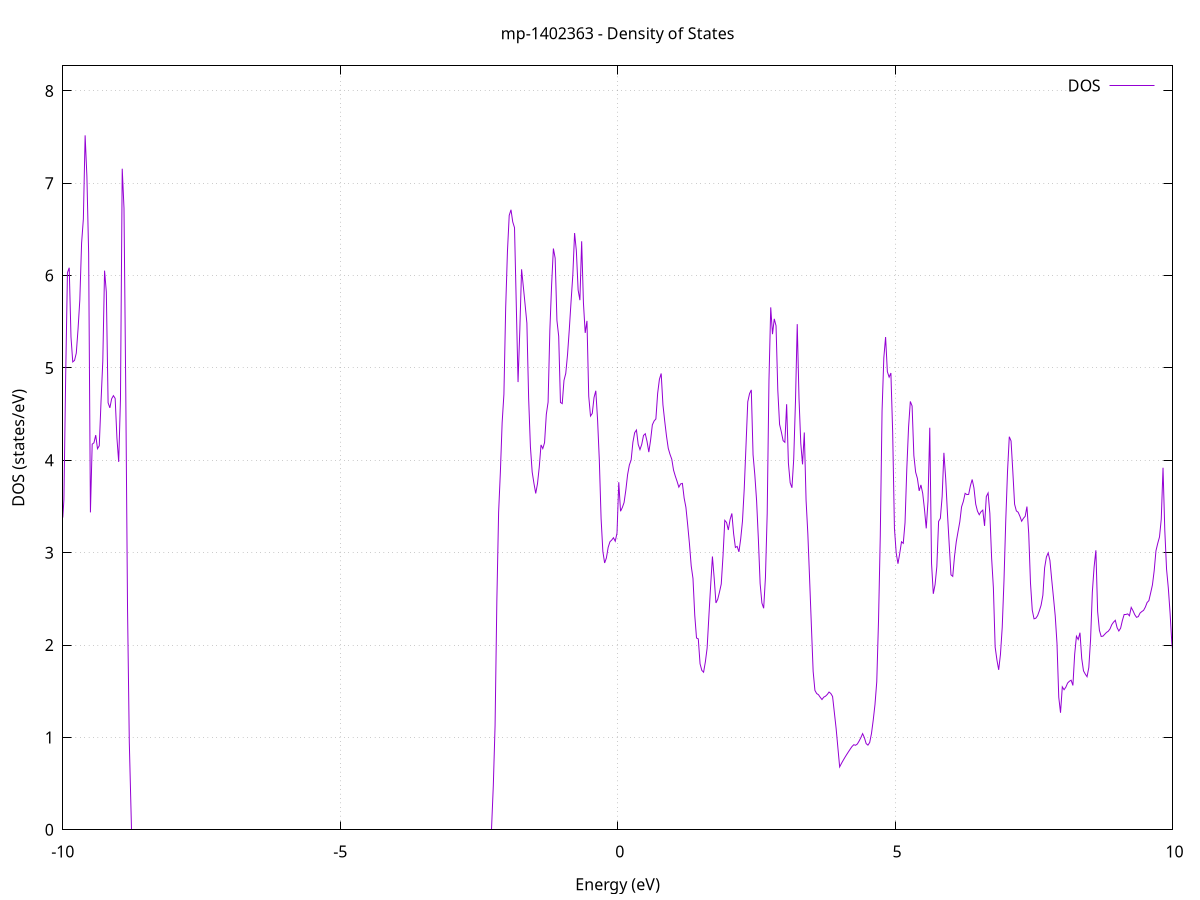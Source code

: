 set title 'mp-1402363 - Density of States'
set xlabel 'Energy (eV)'
set ylabel 'DOS (states/eV)'
set grid
set xrange [-10:10]
set yrange [0:8.271]
set xzeroaxis lt -1
set terminal png size 800,600
set output 'mp-1402363_dos_gnuplot.png'
plot '-' using 1:2 with lines title 'DOS'
-35.616600 0.000000
-35.584800 0.000000
-35.552900 0.000000
-35.521100 0.000000
-35.489200 0.000000
-35.457400 0.000000
-35.425500 0.000000
-35.393700 0.000000
-35.361800 0.000000
-35.330000 0.000000
-35.298100 0.000000
-35.266300 0.000000
-35.234400 0.000000
-35.202600 0.000000
-35.170700 0.000000
-35.138900 0.000000
-35.107000 0.000000
-35.075200 0.000000
-35.043400 0.000000
-35.011500 0.000000
-34.979700 0.000000
-34.947800 0.000000
-34.916000 0.000000
-34.884100 0.000000
-34.852300 0.000000
-34.820400 0.000000
-34.788600 0.000000
-34.756700 0.000000
-34.724900 0.000000
-34.693000 0.000000
-34.661200 0.000000
-34.629300 0.000000
-34.597500 0.000000
-34.565600 0.000000
-34.533800 0.000000
-34.502000 0.000000
-34.470100 0.000000
-34.438300 0.000000
-34.406400 0.000000
-34.374600 0.000000
-34.342700 0.000000
-34.310900 0.000000
-34.279000 0.000000
-34.247200 0.000000
-34.215300 0.000000
-34.183500 0.000000
-34.151600 0.000000
-34.119800 0.000000
-34.087900 0.000000
-34.056100 0.000000
-34.024200 0.000000
-33.992400 0.000000
-33.960600 0.000000
-33.928700 0.000000
-33.896900 0.000000
-33.865000 0.000000
-33.833200 0.000000
-33.801300 0.000000
-33.769500 0.000000
-33.737600 0.000000
-33.705800 0.000000
-33.673900 0.000000
-33.642100 0.000000
-33.610200 0.000000
-33.578400 0.000000
-33.546500 0.000000
-33.514700 0.000000
-33.482800 0.000000
-33.451000 0.000000
-33.419200 0.000000
-33.387300 0.000000
-33.355500 0.000000
-33.323600 0.000000
-33.291800 0.000000
-33.259900 0.000000
-33.228100 0.000000
-33.196200 0.000000
-33.164400 0.000000
-33.132500 0.000000
-33.100700 0.000000
-33.068800 0.000000
-33.037000 0.000000
-33.005100 0.000000
-32.973300 0.000000
-32.941400 0.000000
-32.909600 0.000000
-32.877800 0.000000
-32.845900 0.000000
-32.814100 0.000000
-32.782200 0.000000
-32.750400 0.000000
-32.718500 3.573900
-32.686700 19.309100
-32.654800 27.994000
-32.623000 12.556100
-32.591100 0.000000
-32.559300 0.000000
-32.527400 0.000000
-32.495600 0.000000
-32.463700 0.000000
-32.431900 0.000000
-32.400000 0.000000
-32.368200 0.000000
-32.336400 34.182800
-32.304500 26.622400
-32.272700 29.501100
-32.240800 55.774100
-32.209000 36.167200
-32.177100 47.440100
-32.145300 75.951700
-32.113400 0.207600
-32.081600 0.000000
-32.049700 0.000000
-32.017900 0.000000
-31.986000 0.000000
-31.954200 0.000000
-31.922300 0.000000
-31.890500 0.000000
-31.858600 0.000000
-31.826800 0.000000
-31.795000 0.000000
-31.763100 0.000000
-31.731300 0.000000
-31.699400 0.000000
-31.667600 0.000000
-31.635700 0.000000
-31.603900 0.000000
-31.572000 0.000000
-31.540200 0.000000
-31.508300 0.000000
-31.476500 0.000000
-31.444600 0.000000
-31.412800 0.000000
-31.380900 0.000000
-31.349100 0.000000
-31.317200 0.000000
-31.285400 0.000000
-31.253600 0.000000
-31.221700 0.000000
-31.189900 0.000000
-31.158000 0.000000
-31.126200 0.000000
-31.094300 0.000000
-31.062500 0.000000
-31.030600 0.000000
-30.998800 0.000000
-30.966900 0.000000
-30.935100 0.000000
-30.903200 0.000000
-30.871400 0.000000
-30.839500 0.000000
-30.807700 0.000000
-30.775800 0.000000
-30.744000 0.000000
-30.712200 0.000000
-30.680300 0.000000
-30.648500 0.000000
-30.616600 0.000000
-30.584800 0.000000
-30.552900 0.000000
-30.521100 0.000000
-30.489200 0.000000
-30.457400 0.000000
-30.425500 0.000000
-30.393700 0.000000
-30.361800 0.000000
-30.330000 0.000000
-30.298100 0.000000
-30.266300 0.000000
-30.234400 0.000000
-30.202600 0.000000
-30.170800 0.000000
-30.138900 0.000000
-30.107100 0.000000
-30.075200 0.000000
-30.043400 0.000000
-30.011500 0.000000
-29.979700 0.000000
-29.947800 0.000000
-29.916000 0.000000
-29.884100 0.000000
-29.852300 0.000000
-29.820400 0.000000
-29.788600 0.000000
-29.756700 0.000000
-29.724900 0.000000
-29.693000 0.000000
-29.661200 0.000000
-29.629400 0.000000
-29.597500 0.000000
-29.565700 0.000000
-29.533800 0.000000
-29.502000 0.000000
-29.470100 0.000000
-29.438300 0.000000
-29.406400 0.000000
-29.374600 0.000000
-29.342700 0.000000
-29.310900 0.000000
-29.279000 0.000000
-29.247200 0.000000
-29.215300 0.000000
-29.183500 0.000000
-29.151600 0.000000
-29.119800 0.000000
-29.088000 0.000000
-29.056100 0.000000
-29.024300 0.000000
-28.992400 0.000000
-28.960600 0.000000
-28.928700 0.000000
-28.896900 0.000000
-28.865000 0.000000
-28.833200 0.000000
-28.801300 0.000000
-28.769500 0.000000
-28.737600 0.000000
-28.705800 0.000000
-28.673900 0.000000
-28.642100 0.000000
-28.610200 0.000000
-28.578400 0.000000
-28.546600 0.000000
-28.514700 0.000000
-28.482900 0.000000
-28.451000 0.000000
-28.419200 0.000000
-28.387300 0.000000
-28.355500 0.000000
-28.323600 0.000000
-28.291800 0.000000
-28.259900 0.000000
-28.228100 0.000000
-28.196200 0.000000
-28.164400 0.000000
-28.132500 0.000000
-28.100700 0.000000
-28.068800 0.000000
-28.037000 0.000000
-28.005200 0.000000
-27.973300 0.000000
-27.941500 0.000000
-27.909600 0.000000
-27.877800 0.000000
-27.845900 0.000000
-27.814100 0.000000
-27.782200 0.000000
-27.750400 0.000000
-27.718500 0.000000
-27.686700 0.000000
-27.654800 0.000000
-27.623000 0.000000
-27.591100 0.000000
-27.559300 0.000000
-27.527400 0.000000
-27.495600 0.000000
-27.463800 0.000000
-27.431900 0.000000
-27.400100 0.000000
-27.368200 0.000000
-27.336400 0.000000
-27.304500 0.000000
-27.272700 0.000000
-27.240800 0.000000
-27.209000 0.000000
-27.177100 0.000000
-27.145300 0.000000
-27.113400 0.000000
-27.081600 0.000000
-27.049700 0.000000
-27.017900 0.000000
-26.986000 0.000000
-26.954200 0.000000
-26.922400 0.000000
-26.890500 0.000000
-26.858700 0.000000
-26.826800 0.000000
-26.795000 0.000000
-26.763100 0.000000
-26.731300 0.000000
-26.699400 0.000000
-26.667600 0.000000
-26.635700 0.000000
-26.603900 0.000000
-26.572000 0.000000
-26.540200 0.000000
-26.508300 0.000000
-26.476500 0.000000
-26.444600 0.000000
-26.412800 0.000000
-26.381000 0.000000
-26.349100 0.000000
-26.317300 0.000000
-26.285400 0.000000
-26.253600 0.000000
-26.221700 0.000000
-26.189900 0.000000
-26.158000 0.000000
-26.126200 0.000000
-26.094300 0.000000
-26.062500 0.000000
-26.030600 0.000000
-25.998800 0.000000
-25.966900 0.000000
-25.935100 0.000000
-25.903200 0.000000
-25.871400 0.000000
-25.839600 0.000000
-25.807700 0.000000
-25.775900 0.000000
-25.744000 0.000000
-25.712200 0.000000
-25.680300 0.000000
-25.648500 0.000000
-25.616600 0.000000
-25.584800 0.000000
-25.552900 0.000000
-25.521100 0.000000
-25.489200 0.000000
-25.457400 0.000000
-25.425500 0.000000
-25.393700 0.000000
-25.361800 0.000000
-25.330000 0.000000
-25.298100 0.000000
-25.266300 0.000000
-25.234500 0.000000
-25.202600 0.000000
-25.170800 0.000000
-25.138900 0.000000
-25.107100 0.000000
-25.075200 0.000000
-25.043400 0.000000
-25.011500 0.000000
-24.979700 0.000000
-24.947800 0.000000
-24.916000 0.000000
-24.884100 0.000000
-24.852300 0.000000
-24.820400 0.000000
-24.788600 0.000000
-24.756700 0.000000
-24.724900 0.000000
-24.693100 0.000000
-24.661200 0.000000
-24.629400 0.000000
-24.597500 0.000000
-24.565700 0.000000
-24.533800 0.000000
-24.502000 0.000000
-24.470100 0.000000
-24.438300 0.000000
-24.406400 0.000000
-24.374600 0.000000
-24.342700 0.000000
-24.310900 0.000000
-24.279000 0.000000
-24.247200 0.000000
-24.215300 0.000000
-24.183500 0.000000
-24.151700 0.000000
-24.119800 0.000000
-24.088000 0.000000
-24.056100 0.000000
-24.024300 0.000000
-23.992400 0.000000
-23.960600 0.000000
-23.928700 0.000000
-23.896900 0.000000
-23.865000 0.000000
-23.833200 0.000000
-23.801300 0.000000
-23.769500 0.000000
-23.737600 0.000000
-23.705800 0.000000
-23.673900 0.000000
-23.642100 0.000000
-23.610300 0.000000
-23.578400 0.000000
-23.546600 0.000000
-23.514700 0.000000
-23.482900 0.000000
-23.451000 0.000000
-23.419200 0.000000
-23.387300 0.000000
-23.355500 0.000000
-23.323600 0.000000
-23.291800 0.000000
-23.259900 0.000000
-23.228100 0.000000
-23.196200 0.000000
-23.164400 0.000000
-23.132500 0.000000
-23.100700 0.000000
-23.068900 0.000000
-23.037000 0.000000
-23.005200 0.000000
-22.973300 0.000000
-22.941500 0.000000
-22.909600 0.000000
-22.877800 0.000000
-22.845900 0.000000
-22.814100 0.000000
-22.782200 0.000000
-22.750400 0.000000
-22.718500 0.000000
-22.686700 0.000000
-22.654800 0.000000
-22.623000 0.000000
-22.591100 0.000000
-22.559300 0.000000
-22.527500 0.000000
-22.495600 0.000000
-22.463800 0.000000
-22.431900 0.000000
-22.400100 0.000000
-22.368200 0.000000
-22.336400 0.000000
-22.304500 0.000000
-22.272700 0.000000
-22.240800 0.000000
-22.209000 0.000000
-22.177100 0.000000
-22.145300 0.000000
-22.113400 0.000000
-22.081600 0.000000
-22.049700 0.000000
-22.017900 0.000000
-21.986100 0.000000
-21.954200 0.000000
-21.922400 0.000000
-21.890500 0.000000
-21.858700 0.000000
-21.826800 0.000000
-21.795000 0.000000
-21.763100 0.000000
-21.731300 0.000000
-21.699400 0.000000
-21.667600 0.000000
-21.635700 0.000000
-21.603900 0.000000
-21.572000 0.000000
-21.540200 0.000000
-21.508300 0.000000
-21.476500 0.000000
-21.444700 0.000000
-21.412800 0.000000
-21.381000 0.000000
-21.349100 0.000000
-21.317300 0.000000
-21.285400 0.000000
-21.253600 0.000000
-21.221700 0.000000
-21.189900 0.000000
-21.158000 0.000000
-21.126200 0.000000
-21.094300 0.000000
-21.062500 0.000000
-21.030600 0.000000
-20.998800 0.000000
-20.966900 0.000000
-20.935100 0.000000
-20.903300 0.000000
-20.871400 0.000000
-20.839600 0.000000
-20.807700 0.000000
-20.775900 0.000000
-20.744000 0.000000
-20.712200 0.000000
-20.680300 0.000000
-20.648500 0.000000
-20.616600 0.000000
-20.584800 0.000000
-20.552900 0.000000
-20.521100 0.000000
-20.489200 0.000000
-20.457400 0.000000
-20.425500 0.000000
-20.393700 0.000000
-20.361900 0.000000
-20.330000 0.000000
-20.298200 0.000000
-20.266300 0.000000
-20.234500 0.000000
-20.202600 0.000000
-20.170800 0.000000
-20.138900 0.000000
-20.107100 0.000000
-20.075200 0.000000
-20.043400 0.000000
-20.011500 0.000000
-19.979700 0.000000
-19.947800 0.000000
-19.916000 0.000000
-19.884100 0.000000
-19.852300 0.000000
-19.820500 0.000000
-19.788600 0.000000
-19.756800 0.000000
-19.724900 0.000000
-19.693100 0.000000
-19.661200 0.000000
-19.629400 0.000000
-19.597500 0.000000
-19.565700 0.000000
-19.533800 0.000000
-19.502000 0.000000
-19.470100 0.000000
-19.438300 0.000000
-19.406400 0.000000
-19.374600 0.000000
-19.342700 0.000000
-19.310900 0.000000
-19.279100 0.000000
-19.247200 0.000000
-19.215400 0.000000
-19.183500 0.000000
-19.151700 0.000000
-19.119800 0.000000
-19.088000 0.000000
-19.056100 0.000000
-19.024300 0.000000
-18.992400 0.000000
-18.960600 0.000000
-18.928700 0.000000
-18.896900 0.000000
-18.865000 0.000000
-18.833200 0.000000
-18.801300 0.000000
-18.769500 0.000000
-18.737700 0.000000
-18.705800 0.000000
-18.674000 0.000000
-18.642100 0.000000
-18.610300 0.000000
-18.578400 0.000000
-18.546600 0.000000
-18.514700 0.000000
-18.482900 0.000000
-18.451000 0.000000
-18.419200 0.000000
-18.387300 0.000000
-18.355500 0.000000
-18.323600 0.000000
-18.291800 0.000000
-18.259900 0.000000
-18.228100 0.000000
-18.196300 0.000000
-18.164400 0.000000
-18.132600 0.000000
-18.100700 0.000000
-18.068900 0.000000
-18.037000 0.000000
-18.005200 0.000000
-17.973300 0.000000
-17.941500 0.000000
-17.909600 0.000000
-17.877800 0.000000
-17.845900 0.000000
-17.814100 0.000000
-17.782200 0.000000
-17.750400 0.000000
-17.718500 0.000000
-17.686700 0.000000
-17.654900 0.000000
-17.623000 0.000000
-17.591200 0.000000
-17.559300 0.000000
-17.527500 0.000000
-17.495600 0.000000
-17.463800 0.000000
-17.431900 0.000000
-17.400100 0.000000
-17.368200 0.000000
-17.336400 0.000000
-17.304500 0.000000
-17.272700 0.000000
-17.240800 0.000000
-17.209000 0.000000
-17.177100 0.000000
-17.145300 0.000000
-17.113500 0.000000
-17.081600 0.000000
-17.049800 0.000000
-17.017900 0.000000
-16.986100 0.000000
-16.954200 0.000000
-16.922400 0.000000
-16.890500 0.000000
-16.858700 0.000000
-16.826800 0.000000
-16.795000 0.000000
-16.763100 0.000000
-16.731300 0.000000
-16.699400 0.000000
-16.667600 0.000000
-16.635700 0.000000
-16.603900 0.000000
-16.572100 0.000000
-16.540200 0.000000
-16.508400 0.000000
-16.476500 0.000000
-16.444700 0.000000
-16.412800 0.000000
-16.381000 0.000000
-16.349100 0.000000
-16.317300 0.000000
-16.285400 0.000000
-16.253600 0.000000
-16.221700 0.000000
-16.189900 0.000000
-16.158000 0.000000
-16.126200 0.000000
-16.094300 0.000000
-16.062500 0.000000
-16.030700 0.000000
-15.998800 0.000000
-15.967000 0.000000
-15.935100 0.000000
-15.903300 0.000000
-15.871400 0.000000
-15.839600 0.000000
-15.807700 0.000000
-15.775900 0.000000
-15.744000 0.000000
-15.712200 0.000000
-15.680300 0.000000
-15.648500 0.000000
-15.616600 0.000000
-15.584800 0.000000
-15.552900 0.000000
-15.521100 0.000000
-15.489300 0.000000
-15.457400 0.000000
-15.425600 0.000000
-15.393700 0.000000
-15.361900 0.000000
-15.330000 0.000000
-15.298200 0.000000
-15.266300 0.000000
-15.234500 0.000000
-15.202600 0.000000
-15.170800 0.000000
-15.138900 0.000000
-15.107100 0.000000
-15.075200 0.000000
-15.043400 0.000000
-15.011500 0.000000
-14.979700 0.000000
-14.947900 0.000000
-14.916000 0.000000
-14.884200 0.000000
-14.852300 0.000000
-14.820500 0.000000
-14.788600 0.000000
-14.756800 0.000000
-14.724900 0.000000
-14.693100 0.000000
-14.661200 0.000000
-14.629400 0.000000
-14.597500 0.000000
-14.565700 0.000000
-14.533800 0.000000
-14.502000 0.000000
-14.470100 0.000000
-14.438300 0.000000
-14.406500 0.000000
-14.374600 0.000000
-14.342800 0.000000
-14.310900 0.000000
-14.279100 0.000000
-14.247200 0.000000
-14.215400 0.000000
-14.183500 0.000000
-14.151700 0.000000
-14.119800 0.000000
-14.088000 0.000000
-14.056100 0.000000
-14.024300 0.000000
-13.992400 0.000000
-13.960600 0.000000
-13.928700 0.000000
-13.896900 0.000000
-13.865100 0.000000
-13.833200 0.000000
-13.801400 0.000000
-13.769500 0.000000
-13.737700 0.000000
-13.705800 0.000000
-13.674000 0.000000
-13.642100 0.000000
-13.610300 0.000000
-13.578400 0.000000
-13.546600 0.000000
-13.514700 0.000000
-13.482900 0.000000
-13.451000 0.000000
-13.419200 0.000000
-13.387300 0.000000
-13.355500 0.000000
-13.323700 0.000000
-13.291800 0.000000
-13.260000 0.000000
-13.228100 0.000000
-13.196300 0.000000
-13.164400 0.000000
-13.132600 0.000000
-13.100700 0.000000
-13.068900 0.000000
-13.037000 0.000000
-13.005200 0.000000
-12.973300 0.000000
-12.941500 0.000000
-12.909600 0.000000
-12.877800 0.000000
-12.845900 0.000000
-12.814100 0.000000
-12.782300 0.000000
-12.750400 0.000000
-12.718600 0.000000
-12.686700 0.000000
-12.654900 0.000000
-12.623000 0.000000
-12.591200 0.000000
-12.559300 0.000000
-12.527500 0.000000
-12.495600 0.000000
-12.463800 0.000000
-12.431900 0.000000
-12.400100 0.000000
-12.368200 0.000000
-12.336400 0.000000
-12.304500 0.000000
-12.272700 0.000000
-12.240900 0.000000
-12.209000 0.000000
-12.177200 0.000000
-12.145300 0.000000
-12.113500 0.000000
-12.081600 0.000000
-12.049800 0.000000
-12.017900 0.000000
-11.986100 0.000000
-11.954200 0.000000
-11.922400 0.000000
-11.890500 0.000000
-11.858700 0.000000
-11.826800 0.000000
-11.795000 0.000000
-11.763100 0.000000
-11.731300 0.000000
-11.699500 0.000000
-11.667600 0.000000
-11.635800 0.000000
-11.603900 0.000000
-11.572100 0.000000
-11.540200 0.000000
-11.508400 0.000000
-11.476500 0.000000
-11.444700 0.000000
-11.412800 0.000000
-11.381000 0.000000
-11.349100 0.000000
-11.317300 0.000000
-11.285400 0.000000
-11.253600 0.000000
-11.221700 0.000000
-11.189900 0.000000
-11.158100 0.135800
-11.126200 0.274400
-11.094400 0.355900
-11.062500 0.406600
-11.030700 0.478100
-10.998800 0.550500
-10.967000 0.605900
-10.935100 0.671600
-10.903300 0.737800
-10.871400 0.807900
-10.839600 0.876600
-10.807700 0.945900
-10.775900 1.026300
-10.744000 1.112900
-10.712200 1.205900
-10.680300 1.323400
-10.648500 1.458600
-10.616700 1.609800
-10.584800 1.857500
-10.553000 2.187900
-10.521100 2.358600
-10.489300 2.438900
-10.457400 2.519500
-10.425600 2.597900
-10.393700 2.540300
-10.361900 2.833500
-10.330000 2.712000
-10.298200 2.658600
-10.266300 2.244700
-10.234500 2.003300
-10.202600 1.930300
-10.170800 1.850000
-10.138900 1.778300
-10.107100 1.756300
-10.075300 2.475700
-10.043400 3.114400
-10.011600 3.269300
-9.979700 3.574600
-9.947900 4.919600
-9.916000 6.032000
-9.884200 6.085200
-9.852300 5.335800
-9.820500 5.065600
-9.788600 5.081800
-9.756800 5.161100
-9.724900 5.423200
-9.693100 5.737700
-9.661200 6.351200
-9.629400 6.612700
-9.597500 7.518700
-9.565700 7.076600
-9.533900 6.239900
-9.502000 3.436500
-9.470200 4.175000
-9.438300 4.189900
-9.406500 4.273000
-9.374600 4.125900
-9.342800 4.157200
-9.310900 4.636100
-9.279100 5.072400
-9.247200 6.054000
-9.215400 5.823500
-9.183500 4.623100
-9.151700 4.568200
-9.119800 4.665900
-9.088000 4.700400
-9.056100 4.670600
-9.024300 4.242100
-8.992500 3.983200
-8.960600 4.661800
-8.928800 7.157500
-8.896900 6.729900
-8.865100 4.748600
-8.833200 2.393900
-8.801400 0.949200
-8.769500 0.000000
-8.737700 0.000000
-8.705800 0.000000
-8.674000 0.000000
-8.642100 0.000000
-8.610300 0.000000
-8.578400 0.000000
-8.546600 0.000000
-8.514700 0.000000
-8.482900 0.000000
-8.451100 0.000000
-8.419200 0.000000
-8.387400 0.000000
-8.355500 0.000000
-8.323700 0.000000
-8.291800 0.000000
-8.260000 0.000000
-8.228100 0.000000
-8.196300 0.000000
-8.164400 0.000000
-8.132600 0.000000
-8.100700 0.000000
-8.068900 0.000000
-8.037000 0.000000
-8.005200 0.000000
-7.973300 0.000000
-7.941500 0.000000
-7.909700 0.000000
-7.877800 0.000000
-7.846000 0.000000
-7.814100 0.000000
-7.782300 0.000000
-7.750400 0.000000
-7.718600 0.000000
-7.686700 0.000000
-7.654900 0.000000
-7.623000 0.000000
-7.591200 0.000000
-7.559300 0.000000
-7.527500 0.000000
-7.495600 0.000000
-7.463800 0.000000
-7.431900 0.000000
-7.400100 0.000000
-7.368300 0.000000
-7.336400 0.000000
-7.304600 0.000000
-7.272700 0.000000
-7.240900 0.000000
-7.209000 0.000000
-7.177200 0.000000
-7.145300 0.000000
-7.113500 0.000000
-7.081600 0.000000
-7.049800 0.000000
-7.017900 0.000000
-6.986100 0.000000
-6.954200 0.000000
-6.922400 0.000000
-6.890500 0.000000
-6.858700 0.000000
-6.826900 0.000000
-6.795000 0.000000
-6.763200 0.000000
-6.731300 0.000000
-6.699500 0.000000
-6.667600 0.000000
-6.635800 0.000000
-6.603900 0.000000
-6.572100 0.000000
-6.540200 0.000000
-6.508400 0.000000
-6.476500 0.000000
-6.444700 0.000000
-6.412800 0.000000
-6.381000 0.000000
-6.349100 0.000000
-6.317300 0.000000
-6.285500 0.000000
-6.253600 0.000000
-6.221800 0.000000
-6.189900 0.000000
-6.158100 0.000000
-6.126200 0.000000
-6.094400 0.000000
-6.062500 0.000000
-6.030700 0.000000
-5.998800 0.000000
-5.967000 0.000000
-5.935100 0.000000
-5.903300 0.000000
-5.871400 0.000000
-5.839600 0.000000
-5.807700 0.000000
-5.775900 0.000000
-5.744100 0.000000
-5.712200 0.000000
-5.680400 0.000000
-5.648500 0.000000
-5.616700 0.000000
-5.584800 0.000000
-5.553000 0.000000
-5.521100 0.000000
-5.489300 0.000000
-5.457400 0.000000
-5.425600 0.000000
-5.393700 0.000000
-5.361900 0.000000
-5.330000 0.000000
-5.298200 0.000000
-5.266300 0.000000
-5.234500 0.000000
-5.202700 0.000000
-5.170800 0.000000
-5.139000 0.000000
-5.107100 0.000000
-5.075300 0.000000
-5.043400 0.000000
-5.011600 0.000000
-4.979700 0.000000
-4.947900 0.000000
-4.916000 0.000000
-4.884200 0.000000
-4.852300 0.000000
-4.820500 0.000000
-4.788600 0.000000
-4.756800 0.000000
-4.724900 0.000000
-4.693100 0.000000
-4.661300 0.000000
-4.629400 0.000000
-4.597600 0.000000
-4.565700 0.000000
-4.533900 0.000000
-4.502000 0.000000
-4.470200 0.000000
-4.438300 0.000000
-4.406500 0.000000
-4.374600 0.000000
-4.342800 0.000000
-4.310900 0.000000
-4.279100 0.000000
-4.247200 0.000000
-4.215400 0.000000
-4.183500 0.000000
-4.151700 0.000000
-4.119900 0.000000
-4.088000 0.000000
-4.056200 0.000000
-4.024300 0.000000
-3.992500 0.000000
-3.960600 0.000000
-3.928800 0.000000
-3.896900 0.000000
-3.865100 0.000000
-3.833200 0.000000
-3.801400 0.000000
-3.769500 0.000000
-3.737700 0.000000
-3.705800 0.000000
-3.674000 0.000000
-3.642100 0.000000
-3.610300 0.000000
-3.578500 0.000000
-3.546600 0.000000
-3.514800 0.000000
-3.482900 0.000000
-3.451100 0.000000
-3.419200 0.000000
-3.387400 0.000000
-3.355500 0.000000
-3.323700 0.000000
-3.291800 0.000000
-3.260000 0.000000
-3.228100 0.000000
-3.196300 0.000000
-3.164400 0.000000
-3.132600 0.000000
-3.100700 0.000000
-3.068900 0.000000
-3.037100 0.000000
-3.005200 0.000000
-2.973400 0.000000
-2.941500 0.000000
-2.909700 0.000000
-2.877800 0.000000
-2.846000 0.000000
-2.814100 0.000000
-2.782300 0.000000
-2.750400 0.000000
-2.718600 0.000000
-2.686700 0.000000
-2.654900 0.000000
-2.623000 0.000000
-2.591200 0.000000
-2.559300 0.000000
-2.527500 0.000000
-2.495700 0.000000
-2.463800 0.000000
-2.432000 0.000000
-2.400100 0.000000
-2.368300 0.000000
-2.336400 0.000000
-2.304600 0.000000
-2.272700 0.000000
-2.240900 0.476500
-2.209000 1.128600
-2.177200 2.476400
-2.145300 3.437500
-2.113500 3.873000
-2.081600 4.408900
-2.049800 4.716000
-2.017900 5.652500
-1.986100 6.261300
-1.954300 6.652100
-1.922400 6.713000
-1.890600 6.581600
-1.858700 6.519200
-1.826900 5.687400
-1.795000 4.847300
-1.763200 5.408600
-1.731300 6.068200
-1.699500 5.879100
-1.667600 5.684800
-1.635800 5.485900
-1.603900 4.668800
-1.572100 4.146600
-1.540200 3.873600
-1.508400 3.750300
-1.476500 3.641900
-1.444700 3.746900
-1.412900 3.925500
-1.381000 4.167300
-1.349200 4.127200
-1.317300 4.191300
-1.285500 4.498100
-1.253600 4.630100
-1.221800 5.407600
-1.189900 5.902300
-1.158100 6.293500
-1.126200 6.189300
-1.094400 5.515200
-1.062500 5.343600
-1.030700 4.626600
-0.998800 4.614200
-0.967000 4.865800
-0.935100 4.941500
-0.903300 5.143600
-0.871500 5.415800
-0.839600 5.718800
-0.807800 6.006700
-0.775900 6.461200
-0.744100 6.267600
-0.712200 5.843900
-0.680400 5.734300
-0.648500 6.372100
-0.616700 5.706100
-0.584800 5.379700
-0.553000 5.510100
-0.521100 4.694700
-0.489300 4.479500
-0.457400 4.508000
-0.425600 4.680400
-0.393700 4.753400
-0.361900 4.442000
-0.330100 4.000900
-0.298200 3.369100
-0.266400 3.013400
-0.234500 2.888800
-0.202700 2.943300
-0.170800 3.058000
-0.139000 3.118100
-0.107100 3.136800
-0.075300 3.161900
-0.043400 3.124300
-0.011600 3.212200
0.020300 3.763200
0.052100 3.448800
0.084000 3.488700
0.115800 3.543200
0.147700 3.678300
0.179500 3.845900
0.211300 3.949600
0.243200 4.003700
0.275000 4.196100
0.306900 4.299500
0.338700 4.328200
0.370600 4.172900
0.402400 4.116300
0.434300 4.172500
0.466100 4.269700
0.498000 4.288100
0.529800 4.204100
0.561700 4.089200
0.593500 4.217200
0.625400 4.384200
0.657200 4.426200
0.689100 4.448200
0.720900 4.724100
0.752800 4.877500
0.784600 4.940400
0.816400 4.600700
0.848300 4.425100
0.880100 4.264000
0.912000 4.130700
0.943800 4.065000
0.975700 4.011800
1.007500 3.893900
1.039400 3.828900
1.071200 3.772200
1.103100 3.709900
1.134900 3.744800
1.166800 3.750200
1.198600 3.591400
1.230500 3.490800
1.262300 3.301100
1.294200 3.096400
1.326000 2.855900
1.357800 2.721000
1.389700 2.322900
1.421500 2.076400
1.453400 2.066900
1.485200 1.797100
1.517100 1.725700
1.548900 1.706000
1.580800 1.817400
1.612600 1.967400
1.644500 2.314900
1.676300 2.644300
1.708200 2.959000
1.740000 2.724000
1.771900 2.455900
1.803700 2.495200
1.835600 2.573800
1.867400 2.661100
1.899200 2.967200
1.931100 3.350100
1.962900 3.327300
1.994800 3.246200
2.026600 3.359900
2.058500 3.425000
2.090300 3.205500
2.122200 3.056800
2.154000 3.067800
2.185900 3.009000
2.217700 3.148800
2.249600 3.340100
2.281400 3.690100
2.313300 4.159100
2.345100 4.634000
2.377000 4.721700
2.408800 4.762700
2.440600 4.060800
2.472500 3.841000
2.504300 3.562400
2.536200 3.147900
2.568000 2.665400
2.599900 2.455200
2.631700 2.398300
2.663600 2.730000
2.695400 3.424200
2.727300 4.866800
2.759100 5.656200
2.791000 5.366400
2.822800 5.531900
2.854700 5.456600
2.886500 4.759600
2.918400 4.389000
2.950200 4.308000
2.982000 4.213200
3.013900 4.195400
3.045700 4.607900
3.077600 3.968900
3.109400 3.756800
3.141300 3.702900
3.173100 4.010500
3.205000 4.639500
3.236800 5.474500
3.268700 4.671900
3.300500 4.184500
3.332400 3.956500
3.364200 4.301400
3.396100 3.566800
3.427900 3.203400
3.459800 2.713900
3.491600 2.210700
3.523400 1.715500
3.555300 1.509600
3.587100 1.474900
3.619000 1.462500
3.650800 1.434600
3.682700 1.410200
3.714500 1.435800
3.746400 1.446200
3.778200 1.465100
3.810100 1.491300
3.841900 1.475500
3.873800 1.443300
3.905600 1.270200
3.937500 1.097600
3.969300 0.888600
4.001200 0.680800
4.033000 0.717700
4.064800 0.751800
4.096700 0.784400
4.128500 0.815300
4.160400 0.845000
4.192200 0.874000
4.224100 0.901600
4.255900 0.920700
4.287800 0.914900
4.319600 0.928500
4.351500 0.960500
4.383300 0.997400
4.415200 1.040800
4.447000 0.996900
4.478900 0.933100
4.510700 0.916500
4.542600 0.945100
4.574400 1.040400
4.606200 1.186300
4.638100 1.356700
4.669900 1.602500
4.701800 2.268300
4.733600 3.184300
4.765500 4.534000
4.797300 5.109800
4.829200 5.335200
4.861000 4.960700
4.892900 4.900900
4.924700 4.945200
4.956600 4.306100
4.988400 3.267000
5.020300 2.996700
5.052100 2.880800
5.084000 2.992300
5.115800 3.118000
5.147600 3.101500
5.179500 3.324900
5.211300 3.907600
5.243200 4.361100
5.275000 4.637800
5.306900 4.588600
5.338700 4.052000
5.370600 3.872000
5.402400 3.804000
5.434300 3.669600
5.466100 3.733900
5.498000 3.642500
5.529800 3.471300
5.561700 3.263200
5.593500 3.558200
5.625400 4.353100
5.657200 2.884800
5.689000 2.555100
5.720900 2.654100
5.752700 2.848300
5.784600 3.339200
5.816400 3.371800
5.848300 3.607900
5.880100 4.081400
5.912000 3.804900
5.943800 3.428900
5.975700 3.089100
6.007500 2.760400
6.039400 2.743700
6.071200 2.960600
6.103100 3.119000
6.134900 3.228400
6.166800 3.334900
6.198600 3.496900
6.230400 3.555200
6.262300 3.642600
6.294100 3.629600
6.326000 3.630900
6.357800 3.724600
6.389700 3.792700
6.421500 3.701800
6.453400 3.525900
6.485200 3.449700
6.517100 3.411200
6.548900 3.443700
6.580800 3.460900
6.612600 3.290100
6.644500 3.608200
6.676300 3.646400
6.708200 3.425800
6.740000 2.942800
6.771800 2.621000
6.803700 1.979200
6.835500 1.839100
6.867400 1.731600
6.899200 1.898100
6.931100 2.190800
6.962900 2.696600
6.994800 3.346200
7.026600 3.878700
7.058500 4.255800
7.090300 4.209700
7.122200 3.878900
7.154000 3.525300
7.185900 3.452300
7.217700 3.438600
7.249600 3.394800
7.281400 3.340700
7.313200 3.372000
7.345100 3.394300
7.376900 3.499500
7.408800 3.206600
7.440600 2.671800
7.472500 2.378900
7.504300 2.284000
7.536200 2.290400
7.568000 2.317300
7.599900 2.370100
7.631700 2.431700
7.663600 2.539200
7.695400 2.836800
7.727300 2.953200
7.759100 2.997800
7.791000 2.915700
7.822800 2.709800
7.854600 2.516800
7.886500 2.315800
7.918300 2.018100
7.950200 1.434900
7.982000 1.266800
8.013900 1.547400
8.045700 1.516600
8.077600 1.543900
8.109400 1.588600
8.141300 1.607800
8.173100 1.619500
8.205000 1.562700
8.236800 1.899300
8.268700 2.095700
8.300500 2.060400
8.332400 2.133700
8.364200 1.854400
8.396000 1.720500
8.427900 1.685800
8.459700 1.657200
8.491600 1.756300
8.523400 2.058600
8.555300 2.573200
8.587100 2.844800
8.619000 3.025900
8.650800 2.361700
8.682700 2.159200
8.714500 2.093300
8.746400 2.096300
8.778200 2.116500
8.810100 2.136800
8.841900 2.149500
8.873800 2.174900
8.905600 2.220600
8.937400 2.248000
8.969300 2.268000
9.001100 2.188700
9.033000 2.152300
9.064800 2.182400
9.096700 2.266100
9.128500 2.330600
9.160400 2.331100
9.192200 2.337500
9.224100 2.316800
9.255900 2.407600
9.287800 2.372400
9.319600 2.329200
9.351500 2.300300
9.383300 2.307700
9.415200 2.346500
9.447000 2.362700
9.478800 2.375700
9.510700 2.411000
9.542500 2.460800
9.574400 2.480900
9.606200 2.564000
9.638100 2.650200
9.669900 2.804500
9.701800 3.020300
9.733600 3.100700
9.765500 3.170000
9.797300 3.362400
9.829200 3.919600
9.861000 3.244500
9.892900 2.821300
9.924700 2.617400
9.956600 2.344900
9.988400 2.017200
10.020200 1.856600
10.052100 1.644400
10.083900 1.528300
10.115800 1.446900
10.147600 1.369200
10.179500 1.313700
10.211300 1.288500
10.243200 1.278400
10.275000 1.306200
10.306900 1.348100
10.338700 1.414900
10.370600 1.535500
10.402400 1.809400
10.434300 2.263100
10.466100 2.997400
10.498000 3.012500
10.529800 2.784600
10.561600 2.706600
10.593500 2.688600
10.625300 2.699800
10.657200 2.727700
10.689000 2.791000
10.720900 2.823400
10.752700 2.895000
10.784600 2.990800
10.816400 3.051600
10.848300 3.013200
10.880100 3.076300
10.912000 3.116700
10.943800 3.230200
10.975700 3.371100
11.007500 3.417400
11.039400 3.572300
11.071200 3.431900
11.103000 3.490200
11.134900 3.820500
11.166700 4.506400
11.198600 3.514500
11.230400 2.824300
11.262300 2.713700
11.294100 2.582100
11.326000 2.232800
11.357800 2.034600
11.389700 1.920200
11.421500 1.760200
11.453400 1.554600
11.485200 1.379300
11.517100 1.297400
11.548900 1.263000
11.580800 1.171400
11.612600 1.116200
11.644400 1.102000
11.676300 0.392100
11.708100 0.396800
11.740000 0.402800
11.771800 0.410000
11.803700 0.417900
11.835500 0.424700
11.867400 0.431700
11.899200 0.439500
11.931100 0.449500
11.962900 0.461200
11.994800 0.474100
12.026600 0.488300
12.058500 0.502600
12.090300 0.514500
12.122200 0.525900
12.154000 0.536700
12.185800 0.548800
12.217700 0.563800
12.249500 0.580100
12.281400 0.575900
12.313200 0.565800
12.345100 0.567100
12.376900 0.571200
12.408800 0.576000
12.440600 0.581300
12.472500 0.587500
12.504300 0.597100
12.536200 0.604700
12.568000 0.610900
12.599900 0.617400
12.631700 0.625700
12.663600 0.675700
12.695400 0.716700
12.727200 0.720500
12.759100 0.742400
12.790900 0.767500
12.822800 0.793100
12.854600 0.819300
12.886500 0.846500
12.918300 0.899800
12.950200 0.943900
12.982000 0.977400
13.013900 1.017600
13.045700 1.043900
13.077600 1.045100
13.109400 1.033200
13.141300 1.015300
13.173100 1.006900
13.205000 1.000400
13.236800 0.993000
13.268600 0.984600
13.300500 0.984100
13.332300 0.992000
13.364200 1.006700
13.396000 1.021800
13.427900 1.036600
13.459700 1.050000
13.491600 1.063500
13.523400 1.079900
13.555300 1.097200
13.587100 1.115800
13.619000 1.137400
13.650800 1.162300
13.682700 1.236300
13.714500 1.302400
13.746400 1.385900
13.778200 1.481500
13.810000 1.521500
13.841900 1.535400
13.873700 1.549500
13.905600 1.566400
13.937400 1.577900
13.969300 1.590600
14.001100 1.605900
14.033000 1.633300
14.064800 1.744600
14.096700 1.921700
14.128500 2.042400
14.160400 2.094200
14.192200 2.148700
14.224100 2.218400
14.255900 2.331800
14.287800 2.504000
14.319600 2.784900
14.351400 2.713900
14.383300 2.212500
14.415100 1.814400
14.447000 1.872900
14.478800 1.863700
14.510700 1.938200
14.542500 2.066000
14.574400 2.277000
14.606200 2.805100
14.638100 3.061100
14.669900 2.783700
14.701800 2.305100
14.733600 2.093200
14.765500 1.960100
14.797300 1.886700
14.829200 1.807300
14.861000 1.833100
14.892800 1.870800
14.924700 1.849400
14.956500 1.909300
14.988400 2.226100
15.020200 2.387200
15.052100 2.373600
15.083900 2.456400
15.115800 2.423200
15.147600 2.471200
15.179500 2.750200
15.211300 2.940500
15.243200 3.111100
15.275000 3.282000
15.306900 3.008300
15.338700 2.550800
15.370600 2.249800
15.402400 1.833800
15.434200 1.570300
15.466100 1.395900
15.497900 1.238300
15.529800 1.066900
15.561600 0.863400
15.593500 0.789700
15.625300 0.737100
15.657200 0.714400
15.689000 0.733600
15.720900 0.757300
15.752700 0.784200
15.784600 0.844200
15.816400 0.927500
15.848300 1.036300
15.880100 1.167700
15.912000 1.293300
15.943800 1.397200
15.975600 1.666800
16.007500 1.853400
16.039300 2.051600
16.071200 2.016300
16.103000 1.986900
16.134900 1.996800
16.166700 1.992900
16.198600 1.958400
16.230400 1.986400
16.262300 1.895100
16.294100 1.760800
16.326000 1.686200
16.357800 1.614000
16.389700 1.553900
16.421500 1.517400
16.453400 1.555100
16.485200 1.605600
16.517000 1.561800
16.548900 1.576800
16.580700 1.678300
16.612600 1.801500
16.644400 1.877100
16.676300 1.907100
16.708100 1.963400
16.740000 1.958800
16.771800 2.093300
16.803700 2.194900
16.835500 2.191000
16.867400 2.186800
16.899200 2.207200
16.931100 2.178500
16.962900 2.128600
16.994800 2.042600
17.026600 2.081600
17.058400 2.061500
17.090300 2.023400
17.122100 1.945000
17.154000 1.854800
17.185800 1.811600
17.217700 1.858900
17.249500 1.655700
17.281400 1.617700
17.313200 1.601400
17.345100 1.609000
17.376900 1.609800
17.408800 1.621500
17.440600 1.642300
17.472500 1.480000
17.504300 1.441300
17.536200 1.399200
17.568000 1.346300
17.599800 1.304000
17.631700 1.394400
17.663500 1.453700
17.695400 1.542100
17.727200 1.580400
17.759100 1.622700
17.790900 1.671200
17.822800 1.698500
17.854600 1.728500
17.886500 1.821900
17.918300 1.855500
17.950200 1.916100
17.982000 1.988900
18.013900 2.086800
18.045700 2.189800
18.077600 2.278700
18.109400 2.313800
18.141200 2.310600
18.173100 2.362200
18.204900 2.391900
18.236800 2.387100
18.268600 2.483100
18.300500 2.584200
18.332300 2.687700
18.364200 2.789700
18.396000 3.100900
18.427900 3.161500
18.459700 3.716100
18.491600 4.386100
18.523400 4.671000
18.555300 4.487600
18.587100 4.083900
18.619000 3.763200
18.650800 3.477700
18.682600 3.276000
18.714500 3.334100
18.746300 3.362700
18.778200 3.301600
18.810000 3.373800
18.841900 3.490400
18.873700 3.669400
18.905600 4.222300
18.937400 3.821000
18.969300 3.669700
19.001100 3.394100
19.033000 3.021700
19.064800 2.838600
19.096700 2.815100
19.128500 2.970700
19.160400 3.278000
19.192200 3.977500
19.224000 5.164000
19.255900 7.461200
19.287700 9.335800
19.319600 5.186300
19.351400 4.374700
19.383300 4.134200
19.415100 4.154100
19.447000 4.015200
19.478800 3.741900
19.510700 3.017400
19.542500 2.910900
19.574400 2.850400
19.606200 3.080100
19.638100 3.803400
19.669900 4.564900
19.701800 4.877800
19.733600 5.193500
19.765400 5.453400
19.797300 5.229700
19.829100 4.483300
19.861000 3.719600
19.892800 3.501000
19.924700 3.012400
19.956500 3.034900
19.988400 2.400300
20.020200 2.479000
20.052100 2.494600
20.083900 2.505400
20.115800 2.571900
20.147600 2.748900
20.179500 3.154000
20.211300 3.781100
20.243200 4.153900
20.275000 4.463800
20.306800 4.655900
20.338700 4.495400
20.370500 4.008400
20.402400 4.057100
20.434200 3.942000
20.466100 3.878100
20.497900 3.593800
20.529800 3.113500
20.561600 2.823900
20.593500 2.692000
20.625300 2.689700
20.657200 2.708600
20.689000 2.694600
20.720900 2.570700
20.752700 2.606700
20.784600 2.799400
20.816400 2.908500
20.848200 2.946600
20.880100 2.904100
20.911900 2.924700
20.943800 2.935200
20.975600 2.788500
21.007500 2.623700
21.039300 2.514300
21.071200 2.494400
21.103000 2.586500
21.134900 2.576800
21.166700 2.602000
21.198600 2.652900
21.230400 2.733400
21.262300 2.812100
21.294100 2.915700
21.326000 2.877700
21.357800 2.709100
21.389600 2.526300
21.421500 2.212200
21.453300 1.937600
21.485200 1.690900
21.517000 1.591400
21.548900 1.613400
21.580700 1.700700
21.612600 1.740800
21.644400 1.819200
21.676300 1.884100
21.708100 1.937800
21.740000 1.978800
21.771800 2.052700
21.803700 2.145700
21.835500 2.323700
21.867400 2.478300
21.899200 2.447600
21.931000 2.641200
21.962900 2.776000
21.994700 2.815300
22.026600 2.830000
22.058400 2.660100
22.090300 2.463400
22.122100 2.292500
22.154000 2.180600
22.185800 2.151500
22.217700 2.027300
22.249500 1.870400
22.281400 1.745700
22.313200 1.595100
22.345100 1.514000
22.376900 1.449400
22.408800 1.400000
22.440600 1.387400
22.472400 1.381200
22.504300 1.410800
22.536100 1.411100
22.568000 1.463300
22.599800 1.502200
22.631700 1.494700
22.663500 1.512600
22.695400 1.509200
22.727200 1.538000
22.759100 1.617300
22.790900 1.686700
22.822800 1.778200
22.854600 1.857000
22.886500 1.943600
22.918300 2.031300
22.950200 2.120300
22.982000 2.297400
23.013800 2.469400
23.045700 2.586200
23.077500 2.826400
23.109400 2.759700
23.141200 2.683400
23.173100 2.693800
23.204900 2.625100
23.236800 2.625900
23.268600 2.662000
23.300500 2.503900
23.332300 2.529100
23.364200 2.446600
23.396000 2.431500
23.427900 2.425600
23.459700 2.366400
23.491600 2.189400
23.523400 2.032200
23.555200 2.020500
23.587100 2.117400
23.618900 2.252900
23.650800 2.444300
23.682600 2.659300
23.714500 2.772900
23.746300 2.713500
23.778200 2.704500
23.810000 2.885700
23.841900 3.186100
23.873700 3.277500
23.905600 3.219600
23.937400 2.995800
23.969300 2.572800
24.001100 2.217700
24.033000 2.046300
24.064800 1.952100
24.096600 1.860000
24.128500 1.775800
24.160300 1.736200
24.192200 1.713300
24.224000 1.693900
24.255900 1.658700
24.287700 1.647600
24.319600 1.680000
24.351400 1.722800
24.383300 1.766200
24.415100 1.871500
24.447000 2.054000
24.478800 2.315500
24.510700 2.600800
24.542500 2.941100
24.574400 2.982500
24.606200 3.183600
24.638000 2.837500
24.669900 2.687600
24.701700 2.613200
24.733600 2.487800
24.765400 1.874300
24.797300 1.436000
24.829100 1.240500
24.861000 1.074900
24.892800 0.950800
24.924700 0.599100
24.956500 0.465500
24.988400 0.378200
25.020200 0.304800
25.052100 0.244000
25.083900 0.182700
25.115800 0.120700
25.147600 0.059400
25.179400 0.001100
25.211300 0.000000
25.243100 0.000000
25.275000 0.000000
25.306800 0.000000
25.338700 0.000000
25.370500 0.000000
25.402400 0.000000
25.434200 0.000000
25.466100 0.000000
25.497900 0.000000
25.529800 0.000000
25.561600 0.000000
25.593500 0.000000
25.625300 0.000000
25.657200 0.000000
25.689000 0.000000
25.720800 0.000000
25.752700 0.000000
25.784500 0.000000
25.816400 0.000000
25.848200 0.000000
25.880100 0.000000
25.911900 0.000000
25.943800 0.000000
25.975600 0.000000
26.007500 0.000000
26.039300 0.000000
26.071200 0.000000
26.103000 0.000000
26.134900 0.000000
26.166700 0.000000
26.198600 0.000000
26.230400 0.000000
26.262200 0.000000
26.294100 0.000000
26.325900 0.000000
26.357800 0.000000
26.389600 0.000000
26.421500 0.000000
26.453300 0.000000
26.485200 0.000000
26.517000 0.000000
26.548900 0.000000
26.580700 0.000000
26.612600 0.000000
26.644400 0.000000
26.676300 0.000000
26.708100 0.000000
26.740000 0.000000
26.771800 0.000000
26.803700 0.000000
26.835500 0.000000
26.867300 0.000000
26.899200 0.000000
26.931000 0.000000
26.962900 0.000000
26.994700 0.000000
27.026600 0.000000
27.058400 0.000000
27.090300 0.000000
27.122100 0.000000
27.154000 0.000000
27.185800 0.000000
27.217700 0.000000
27.249500 0.000000
27.281400 0.000000
27.313200 0.000000
27.345100 0.000000
27.376900 0.000000
27.408700 0.000000
27.440600 0.000000
27.472400 0.000000
27.504300 0.000000
27.536100 0.000000
27.568000 0.000000
27.599800 0.000000
27.631700 0.000000
27.663500 0.000000
27.695400 0.000000
27.727200 0.000000
27.759100 0.000000
27.790900 0.000000
27.822800 0.000000
27.854600 0.000000
27.886500 0.000000
27.918300 0.000000
27.950100 0.000000
27.982000 0.000000
28.013800 0.000000
28.045700 0.000000
28.077500 0.000000
e
